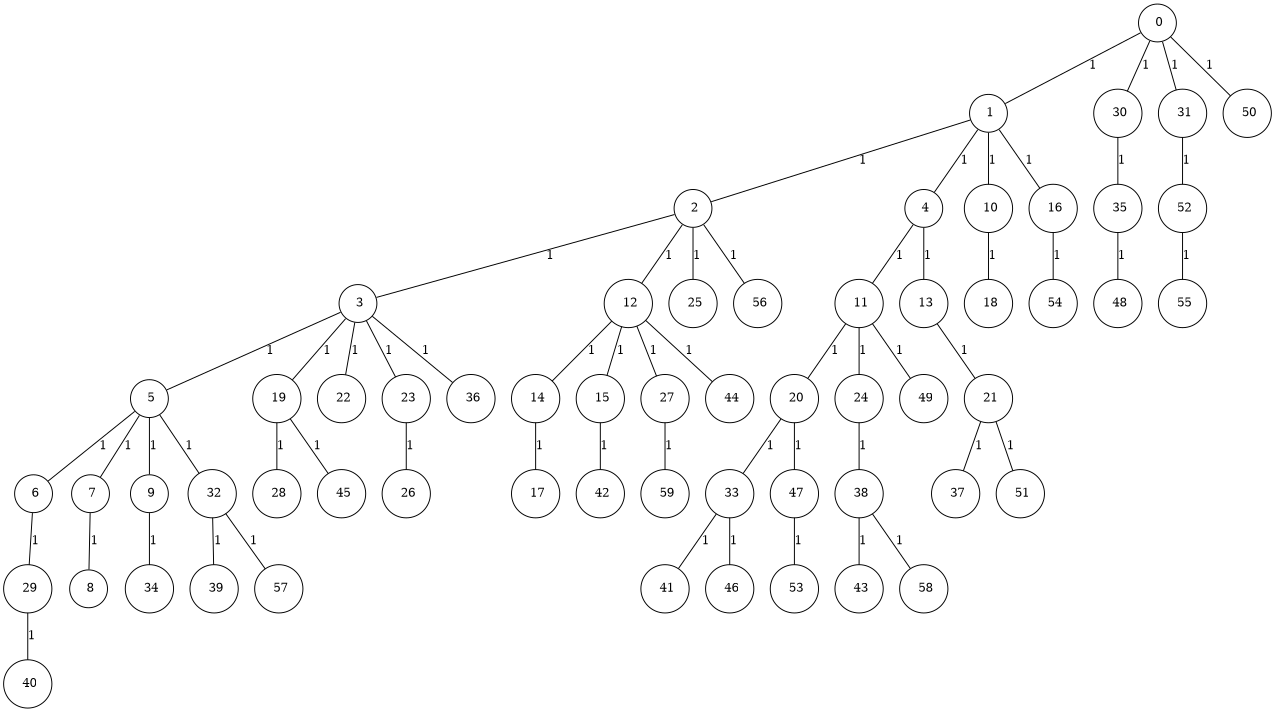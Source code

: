 graph G {
size="8.5,11;"
ratio = "expand;"
fixedsize="true;"
overlap="scale;"
node[shape=circle,width=.12,hight=.12,fontsize=12]
edge[fontsize=12]

0[label=" 0" color=black, pos="2.9844685,1.5557117!"];
1[label=" 1" color=black, pos="1.0220164,0.97175605!"];
2[label=" 2" color=black, pos="0.018454257,2.0010413!"];
3[label=" 3" color=black, pos="1.8872438,1.5167268!"];
4[label=" 4" color=black, pos="2.14513,1.8863379!"];
5[label=" 5" color=black, pos="0.22601559,2.402187!"];
6[label=" 6" color=black, pos="1.4201548,2.0584144!"];
7[label=" 7" color=black, pos="0.45068757,2.4161912!"];
8[label=" 8" color=black, pos="1.8425678,1.0459354!"];
9[label=" 9" color=black, pos="2.9299042,0.85517719!"];
10[label=" 10" color=black, pos="1.9988498,2.7140415!"];
11[label=" 11" color=black, pos="0.74416435,2.3621656!"];
12[label=" 12" color=black, pos="1.9769517,1.0905499!"];
13[label=" 13" color=black, pos="1.3844519,0.10268933!"];
14[label=" 14" color=black, pos="1.5415215,1.654053!"];
15[label=" 15" color=black, pos="0.68589037,0.42736512!"];
16[label=" 16" color=black, pos="2.042147,0.39304235!"];
17[label=" 17" color=black, pos="2.490992,2.9204096!"];
18[label=" 18" color=black, pos="0.10443804,2.3759354!"];
19[label=" 19" color=black, pos="0.86521941,1.7378968!"];
20[label=" 20" color=black, pos="0.98660447,1.0451384!"];
21[label=" 21" color=black, pos="1.3211835,2.175663!"];
22[label=" 22" color=black, pos="0.30893143,2.854914!"];
23[label=" 23" color=black, pos="0.89996016,2.52328!"];
24[label=" 24" color=black, pos="2.7555797,2.9141583!"];
25[label=" 25" color=black, pos="1.1645418,0.73641343!"];
26[label=" 26" color=black, pos="2.469019,1.1175823!"];
27[label=" 27" color=black, pos="2.8504497,2.1764095!"];
28[label=" 28" color=black, pos="1.6839257,1.2081105!"];
29[label=" 29" color=black, pos="1.3693756,0.86781414!"];
30[label=" 30" color=black, pos="2.2134895,0.67312885!"];
31[label=" 31" color=black, pos="1.0050073,2.0555568!"];
32[label=" 32" color=black, pos="1.1127311,0.0071586762!"];
33[label=" 33" color=black, pos="2.8042831,1.5462528!"];
34[label=" 34" color=black, pos="1.8559209,2.6075406!"];
35[label=" 35" color=black, pos="0.51931416,0.54342486!"];
36[label=" 36" color=black, pos="1.005498,0.208349!"];
37[label=" 37" color=black, pos="2.1353089,2.0531807!"];
38[label=" 38" color=black, pos="1.7988913,1.462248!"];
39[label=" 39" color=black, pos="0.92271834,1.5644857!"];
40[label=" 40" color=black, pos="1.48752,1.3127224!"];
41[label=" 41" color=black, pos="1.3152164,1.5651052!"];
42[label=" 42" color=black, pos="2.5228103,0.877508!"];
43[label=" 43" color=black, pos="1.9565959,0.24536433!"];
44[label=" 44" color=black, pos="1.1724682,1.3369675!"];
45[label=" 45" color=black, pos="2.5298765,2.6565755!"];
46[label=" 46" color=black, pos="1.1164577,1.1326664!"];
47[label=" 47" color=black, pos="2.6366284,2.0746255!"];
48[label=" 48" color=black, pos="0.26879644,0.41595149!"];
49[label=" 49" color=black, pos="2.2463231,0.75515024!"];
50[label=" 50" color=black, pos="0.15370245,0.81125793!"];
51[label=" 51" color=black, pos="1.0535911,0.072392165!"];
52[label=" 52" color=black, pos="2.5103356,0.53383646!"];
53[label=" 53" color=black, pos="1.7995078,2.3689799!"];
54[label=" 54" color=black, pos="0.30923554,1.9551415!"];
55[label=" 55" color=black, pos="0.19879838,2.0700123!"];
56[label=" 56" color=black, pos="1.4171149,0.051607705!"];
57[label=" 57" color=black, pos="2.4670205,0.43257137!"];
58[label=" 58" color=black, pos="2.4394162,0.73102129!"];
59[label=" 59" color=black, pos="2.3004516,2.7190666!"];
0--1[label="1"]
0--30[label="1"]
0--31[label="1"]
0--50[label="1"]
1--2[label="1"]
1--4[label="1"]
1--10[label="1"]
1--16[label="1"]
2--3[label="1"]
2--12[label="1"]
2--25[label="1"]
2--56[label="1"]
3--5[label="1"]
3--19[label="1"]
3--22[label="1"]
3--23[label="1"]
3--36[label="1"]
4--11[label="1"]
4--13[label="1"]
5--6[label="1"]
5--7[label="1"]
5--9[label="1"]
5--32[label="1"]
6--29[label="1"]
7--8[label="1"]
9--34[label="1"]
10--18[label="1"]
11--20[label="1"]
11--24[label="1"]
11--49[label="1"]
12--14[label="1"]
12--15[label="1"]
12--27[label="1"]
12--44[label="1"]
13--21[label="1"]
14--17[label="1"]
15--42[label="1"]
16--54[label="1"]
19--28[label="1"]
19--45[label="1"]
20--33[label="1"]
20--47[label="1"]
21--37[label="1"]
21--51[label="1"]
23--26[label="1"]
24--38[label="1"]
27--59[label="1"]
29--40[label="1"]
30--35[label="1"]
31--52[label="1"]
32--39[label="1"]
32--57[label="1"]
33--41[label="1"]
33--46[label="1"]
35--48[label="1"]
38--43[label="1"]
38--58[label="1"]
47--53[label="1"]
52--55[label="1"]

}
